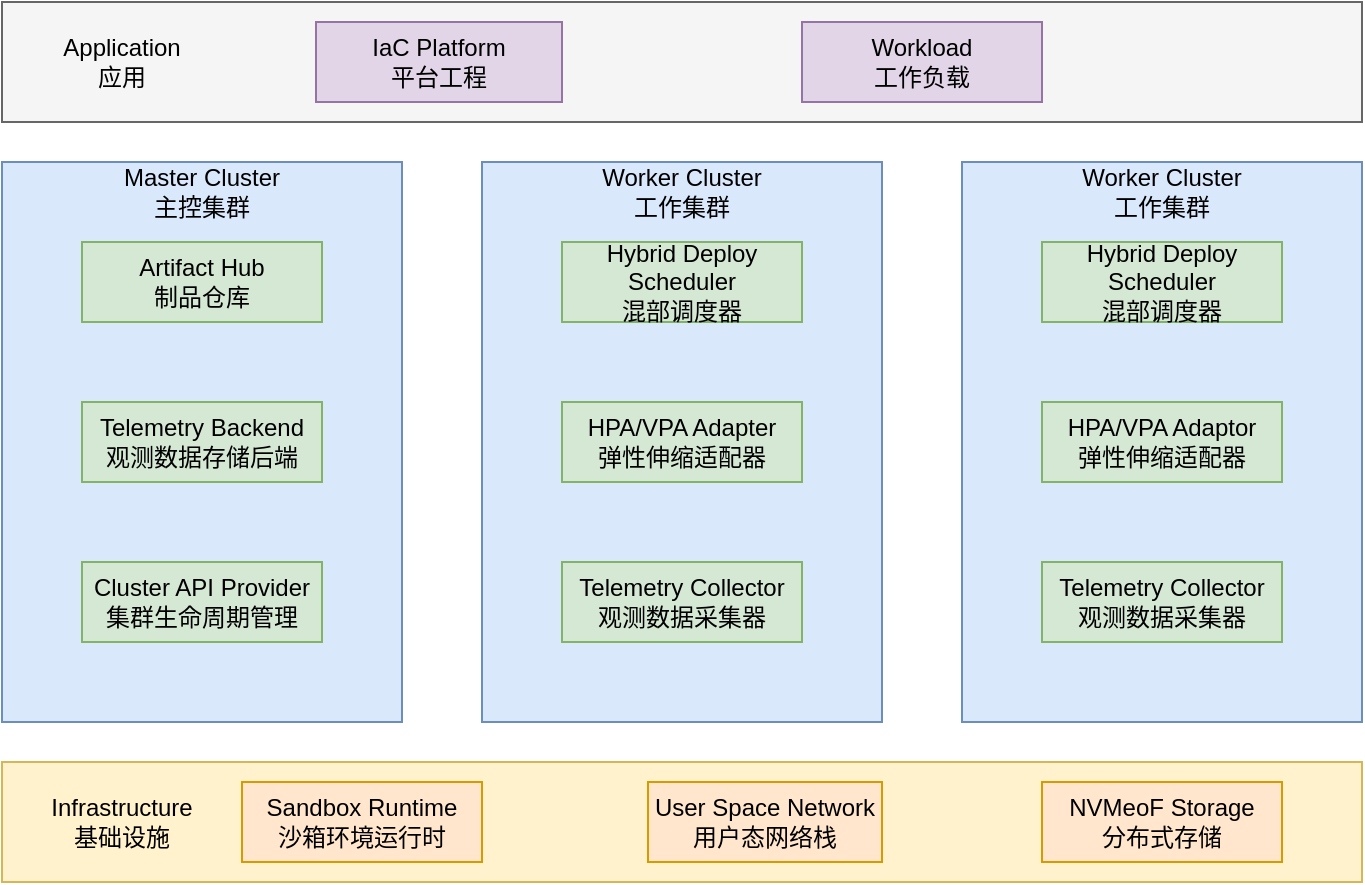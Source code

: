 <mxfile>
    <diagram id="EXK554bw2CkzXWhn64AR" name="Page-1">
        <mxGraphModel dx="1675" dy="1222" grid="1" gridSize="10" guides="1" tooltips="1" connect="1" arrows="1" fold="1" page="1" pageScale="1" pageWidth="827" pageHeight="1169" math="0" shadow="0">
            <root>
                <mxCell id="0"/>
                <mxCell id="1" parent="0"/>
                <mxCell id="5" value="" style="rounded=0;whiteSpace=wrap;html=1;fillColor=#dae8fc;strokeColor=#6c8ebf;" parent="1" vertex="1">
                    <mxGeometry x="80" y="200" width="200" height="280" as="geometry"/>
                </mxCell>
                <mxCell id="18" value="Master Cluster&lt;br&gt;主控集群" style="text;html=1;strokeColor=none;fillColor=none;align=center;verticalAlign=middle;whiteSpace=wrap;rounded=0;fontColor=default;" parent="1" vertex="1">
                    <mxGeometry x="80" y="200" width="200" height="30" as="geometry"/>
                </mxCell>
                <mxCell id="19" value="" style="rounded=0;whiteSpace=wrap;html=1;fillColor=#fff2cc;strokeColor=#d6b656;" parent="1" vertex="1">
                    <mxGeometry x="80" y="500" width="680" height="60" as="geometry"/>
                </mxCell>
                <mxCell id="23" value="" style="group;fillColor=#dae8fc;strokeColor=#6c8ebf;container=0;" parent="1" vertex="1" connectable="0">
                    <mxGeometry x="560" y="200" width="200" height="280" as="geometry"/>
                </mxCell>
                <mxCell id="28" value="User Space Network&lt;br&gt;用户态网络栈" style="rounded=0;whiteSpace=wrap;html=1;fillColor=#ffe6cc;strokeColor=#d79b00;" parent="1" vertex="1">
                    <mxGeometry x="403" y="510" width="117" height="40" as="geometry"/>
                </mxCell>
                <mxCell id="29" value="NVMeoF Storage&lt;br&gt;分布式存储" style="rounded=0;whiteSpace=wrap;html=1;fillColor=#ffe6cc;strokeColor=#d79b00;" parent="1" vertex="1">
                    <mxGeometry x="600" y="510" width="120" height="40" as="geometry"/>
                </mxCell>
                <mxCell id="31" value="Sandbox Runtime&lt;br&gt;沙箱环境运行时" style="rounded=0;whiteSpace=wrap;html=1;fillColor=#ffe6cc;strokeColor=#d79b00;" parent="1" vertex="1">
                    <mxGeometry x="200" y="510" width="120" height="40" as="geometry"/>
                </mxCell>
                <mxCell id="34" value="Infrastructure&lt;br&gt;基础设施" style="text;html=1;strokeColor=none;fillColor=none;align=center;verticalAlign=middle;whiteSpace=wrap;rounded=0;fontColor=default;" parent="1" vertex="1">
                    <mxGeometry x="80" y="500" width="120" height="60" as="geometry"/>
                </mxCell>
                <mxCell id="25" value="Telemetry Collector&lt;br&gt;观测数据采集器" style="rounded=0;whiteSpace=wrap;html=1;fillColor=#d5e8d4;strokeColor=#82b366;" parent="1" vertex="1">
                    <mxGeometry x="600" y="400" width="120" height="40" as="geometry"/>
                </mxCell>
                <mxCell id="26" value="HPA/VPA Adaptor&lt;br&gt;弹性伸缩适配器" style="rounded=0;whiteSpace=wrap;html=1;fillColor=#d5e8d4;strokeColor=#82b366;" parent="1" vertex="1">
                    <mxGeometry x="600" y="320" width="120" height="40" as="geometry"/>
                </mxCell>
                <mxCell id="27" value="Hybrid Deploy Scheduler&lt;br&gt;混部调度器" style="rounded=0;whiteSpace=wrap;html=1;fillColor=#d5e8d4;strokeColor=#82b366;" parent="1" vertex="1">
                    <mxGeometry x="600" y="240" width="120" height="40" as="geometry"/>
                </mxCell>
                <mxCell id="33" value="Worker Cluster&lt;br&gt;工作集群" style="text;html=1;strokeColor=none;fillColor=none;align=center;verticalAlign=middle;whiteSpace=wrap;rounded=0;fontColor=default;" parent="1" vertex="1">
                    <mxGeometry x="560" y="200" width="200" height="30" as="geometry"/>
                </mxCell>
                <mxCell id="6" value="Artifact Hub&lt;br&gt;制品仓库" style="rounded=0;whiteSpace=wrap;html=1;fillColor=#d5e8d4;strokeColor=#82b366;" parent="1" vertex="1">
                    <mxGeometry x="120" y="240" width="120" height="40" as="geometry"/>
                </mxCell>
                <mxCell id="7" value="Telemetry Backend&lt;br&gt;观测数据存储后端" style="rounded=0;whiteSpace=wrap;html=1;fillColor=#d5e8d4;strokeColor=#82b366;" parent="1" vertex="1">
                    <mxGeometry x="120" y="320" width="120" height="40" as="geometry"/>
                </mxCell>
                <mxCell id="8" value="Cluster API Provider&lt;br&gt;集群生命周期管理" style="rounded=0;whiteSpace=wrap;html=1;fillColor=#d5e8d4;strokeColor=#82b366;" parent="1" vertex="1">
                    <mxGeometry x="120" y="400" width="120" height="40" as="geometry"/>
                </mxCell>
                <mxCell id="36" value="" style="group;fillColor=#dae8fc;strokeColor=#6c8ebf;container=0;" parent="1" vertex="1" connectable="0">
                    <mxGeometry x="320" y="200" width="200" height="280" as="geometry"/>
                </mxCell>
                <mxCell id="37" value="Hybrid Deploy Scheduler&lt;br&gt;混部调度器" style="rounded=0;whiteSpace=wrap;html=1;fillColor=#d5e8d4;strokeColor=#82b366;" parent="1" vertex="1">
                    <mxGeometry x="360" y="240" width="120" height="40" as="geometry"/>
                </mxCell>
                <mxCell id="38" value="HPA/VPA Adapter&lt;br&gt;弹性伸缩适配器" style="rounded=0;whiteSpace=wrap;html=1;fillColor=#d5e8d4;strokeColor=#82b366;" parent="1" vertex="1">
                    <mxGeometry x="360" y="320" width="120" height="40" as="geometry"/>
                </mxCell>
                <mxCell id="39" value="Telemetry Collector&lt;br&gt;观测数据采集器" style="rounded=0;whiteSpace=wrap;html=1;fillColor=#d5e8d4;strokeColor=#82b366;" parent="1" vertex="1">
                    <mxGeometry x="360" y="400" width="120" height="40" as="geometry"/>
                </mxCell>
                <mxCell id="40" value="Worker Cluster&lt;br&gt;工作集群" style="text;html=1;strokeColor=none;fillColor=none;align=center;verticalAlign=middle;whiteSpace=wrap;rounded=0;fontColor=default;" parent="1" vertex="1">
                    <mxGeometry x="320" y="200" width="200" height="30" as="geometry"/>
                </mxCell>
                <mxCell id="41" value="" style="rounded=0;whiteSpace=wrap;html=1;fillColor=#f5f5f5;strokeColor=#666666;fontColor=#333333;" parent="1" vertex="1">
                    <mxGeometry x="80" y="120" width="680" height="60" as="geometry"/>
                </mxCell>
                <mxCell id="43" value="IaC Platform&lt;br&gt;平台工程" style="rounded=0;whiteSpace=wrap;html=1;fillColor=#e1d5e7;strokeColor=#9673a6;" parent="1" vertex="1">
                    <mxGeometry x="237" y="130" width="123" height="40" as="geometry"/>
                </mxCell>
                <mxCell id="44" value="Workload&lt;br&gt;工作负载" style="rounded=0;whiteSpace=wrap;html=1;fillColor=#e1d5e7;strokeColor=#9673a6;" parent="1" vertex="1">
                    <mxGeometry x="480" y="130" width="120" height="40" as="geometry"/>
                </mxCell>
                <mxCell id="45" value="Application&lt;br&gt;应用" style="text;html=1;strokeColor=none;fillColor=none;align=center;verticalAlign=middle;whiteSpace=wrap;rounded=0;fontColor=default;" parent="1" vertex="1">
                    <mxGeometry x="80" y="120" width="120" height="60" as="geometry"/>
                </mxCell>
            </root>
        </mxGraphModel>
    </diagram>
</mxfile>
